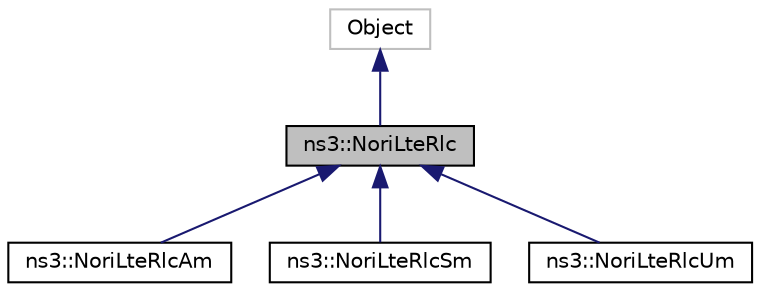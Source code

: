 digraph "ns3::NoriLteRlc"
{
 // INTERACTIVE_SVG=YES
 // LATEX_PDF_SIZE
  edge [fontname="Helvetica",fontsize="10",labelfontname="Helvetica",labelfontsize="10"];
  node [fontname="Helvetica",fontsize="10",shape=record];
  Node1 [label="ns3::NoriLteRlc",height=0.2,width=0.4,color="black", fillcolor="grey75", style="filled", fontcolor="black",tooltip=" "];
  Node2 -> Node1 [dir="back",color="midnightblue",fontsize="10",style="solid",fontname="Helvetica"];
  Node2 [label="Object",height=0.2,width=0.4,color="grey75", fillcolor="white", style="filled",tooltip=" "];
  Node1 -> Node3 [dir="back",color="midnightblue",fontsize="10",style="solid",fontname="Helvetica"];
  Node3 [label="ns3::NoriLteRlcAm",height=0.2,width=0.4,color="black", fillcolor="white", style="filled",URL="$classns3_1_1NoriLteRlcAm.html",tooltip="NoriLteRlcAm class is a subclass of NoriLteRlc that implements the specific functionalities of the AM..."];
  Node1 -> Node4 [dir="back",color="midnightblue",fontsize="10",style="solid",fontname="Helvetica"];
  Node4 [label="ns3::NoriLteRlcSm",height=0.2,width=0.4,color="black", fillcolor="white", style="filled",URL="$classns3_1_1NoriLteRlcSm.html",tooltip=" "];
  Node1 -> Node5 [dir="back",color="midnightblue",fontsize="10",style="solid",fontname="Helvetica"];
  Node5 [label="ns3::NoriLteRlcUm",height=0.2,width=0.4,color="black", fillcolor="white", style="filled",URL="$classns3_1_1NoriLteRlcUm.html",tooltip=" "];
}
